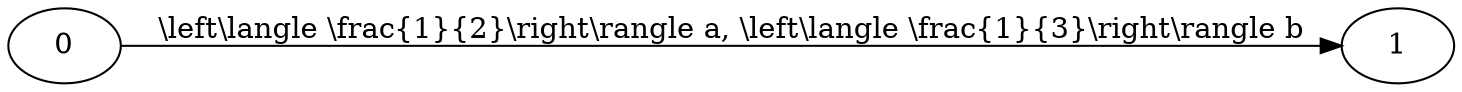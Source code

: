 digraph
{
  vcsn_context = "lal_char(abc), q"
  rankdir = LR
  edge [texmode = math, lblstyle = auto]
  d2toptions = "--format tikz --tikzedgelabels --graphstyle=automaton --crop --nominsize --autosize"
  d2tdocpreamble = "    \usepackage{amssymb}    \usetikzlibrary{arrows.meta, automata, bending}    \tikzstyle{automaton}=[shorten >=1pt, pos=.4, >={Stealth[bend,round]}, initial text=]    \tikzstyle{named}=[rectangle, rounded corners]    \tikzstyle{initial}=[initial by arrow]    \tikzstyle{accepting}=[accepting by arrow]  "
  {
    node [texmode = math, style = state]
    0 [style = "state, initial, initial text={3}"]
    1 [style = "state, accepting, accepting text={2}"]
  }
  0 -> 1 [label = "\\left\\langle \\frac{1}{2}\\right\\rangle a, \\left\\langle \\frac{1}{3}\\right\\rangle b"]
}
